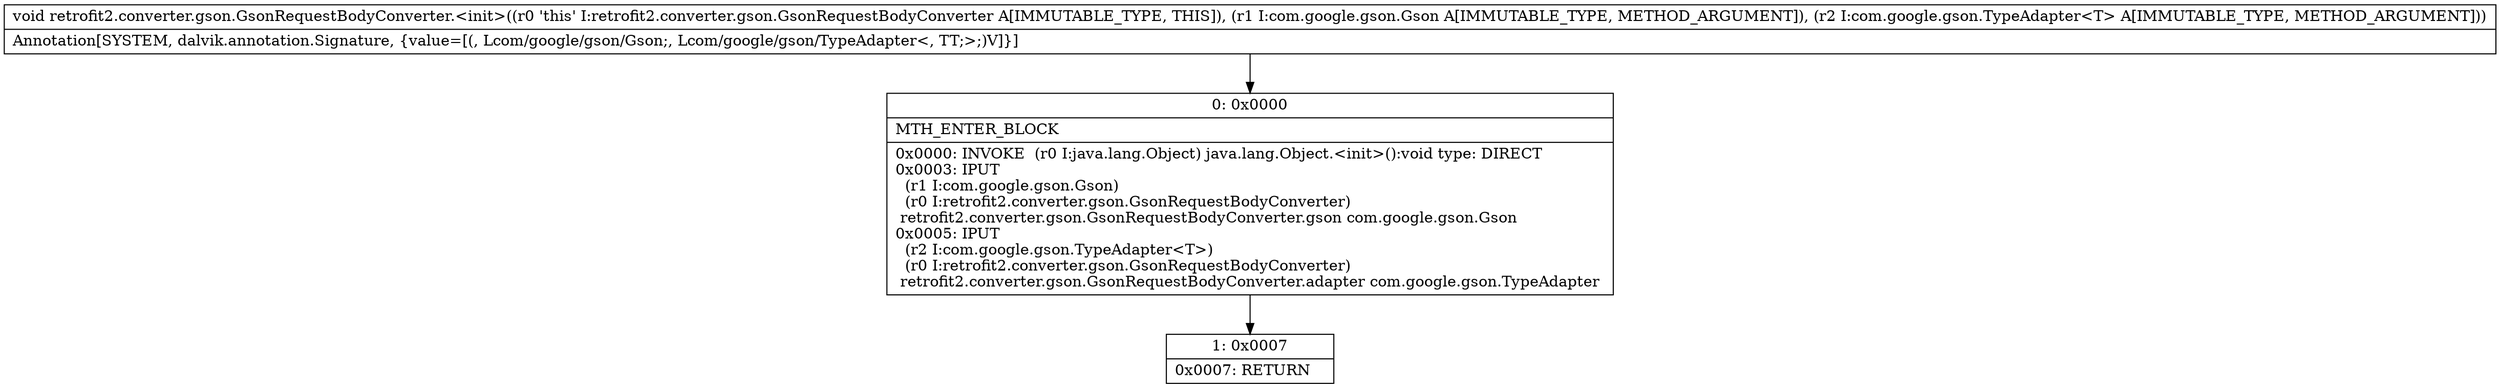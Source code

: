 digraph "CFG forretrofit2.converter.gson.GsonRequestBodyConverter.\<init\>(Lcom\/google\/gson\/Gson;Lcom\/google\/gson\/TypeAdapter;)V" {
Node_0 [shape=record,label="{0\:\ 0x0000|MTH_ENTER_BLOCK\l|0x0000: INVOKE  (r0 I:java.lang.Object) java.lang.Object.\<init\>():void type: DIRECT \l0x0003: IPUT  \l  (r1 I:com.google.gson.Gson)\l  (r0 I:retrofit2.converter.gson.GsonRequestBodyConverter)\l retrofit2.converter.gson.GsonRequestBodyConverter.gson com.google.gson.Gson \l0x0005: IPUT  \l  (r2 I:com.google.gson.TypeAdapter\<T\>)\l  (r0 I:retrofit2.converter.gson.GsonRequestBodyConverter)\l retrofit2.converter.gson.GsonRequestBodyConverter.adapter com.google.gson.TypeAdapter \l}"];
Node_1 [shape=record,label="{1\:\ 0x0007|0x0007: RETURN   \l}"];
MethodNode[shape=record,label="{void retrofit2.converter.gson.GsonRequestBodyConverter.\<init\>((r0 'this' I:retrofit2.converter.gson.GsonRequestBodyConverter A[IMMUTABLE_TYPE, THIS]), (r1 I:com.google.gson.Gson A[IMMUTABLE_TYPE, METHOD_ARGUMENT]), (r2 I:com.google.gson.TypeAdapter\<T\> A[IMMUTABLE_TYPE, METHOD_ARGUMENT]))  | Annotation[SYSTEM, dalvik.annotation.Signature, \{value=[(, Lcom\/google\/gson\/Gson;, Lcom\/google\/gson\/TypeAdapter\<, TT;\>;)V]\}]\l}"];
MethodNode -> Node_0;
Node_0 -> Node_1;
}

